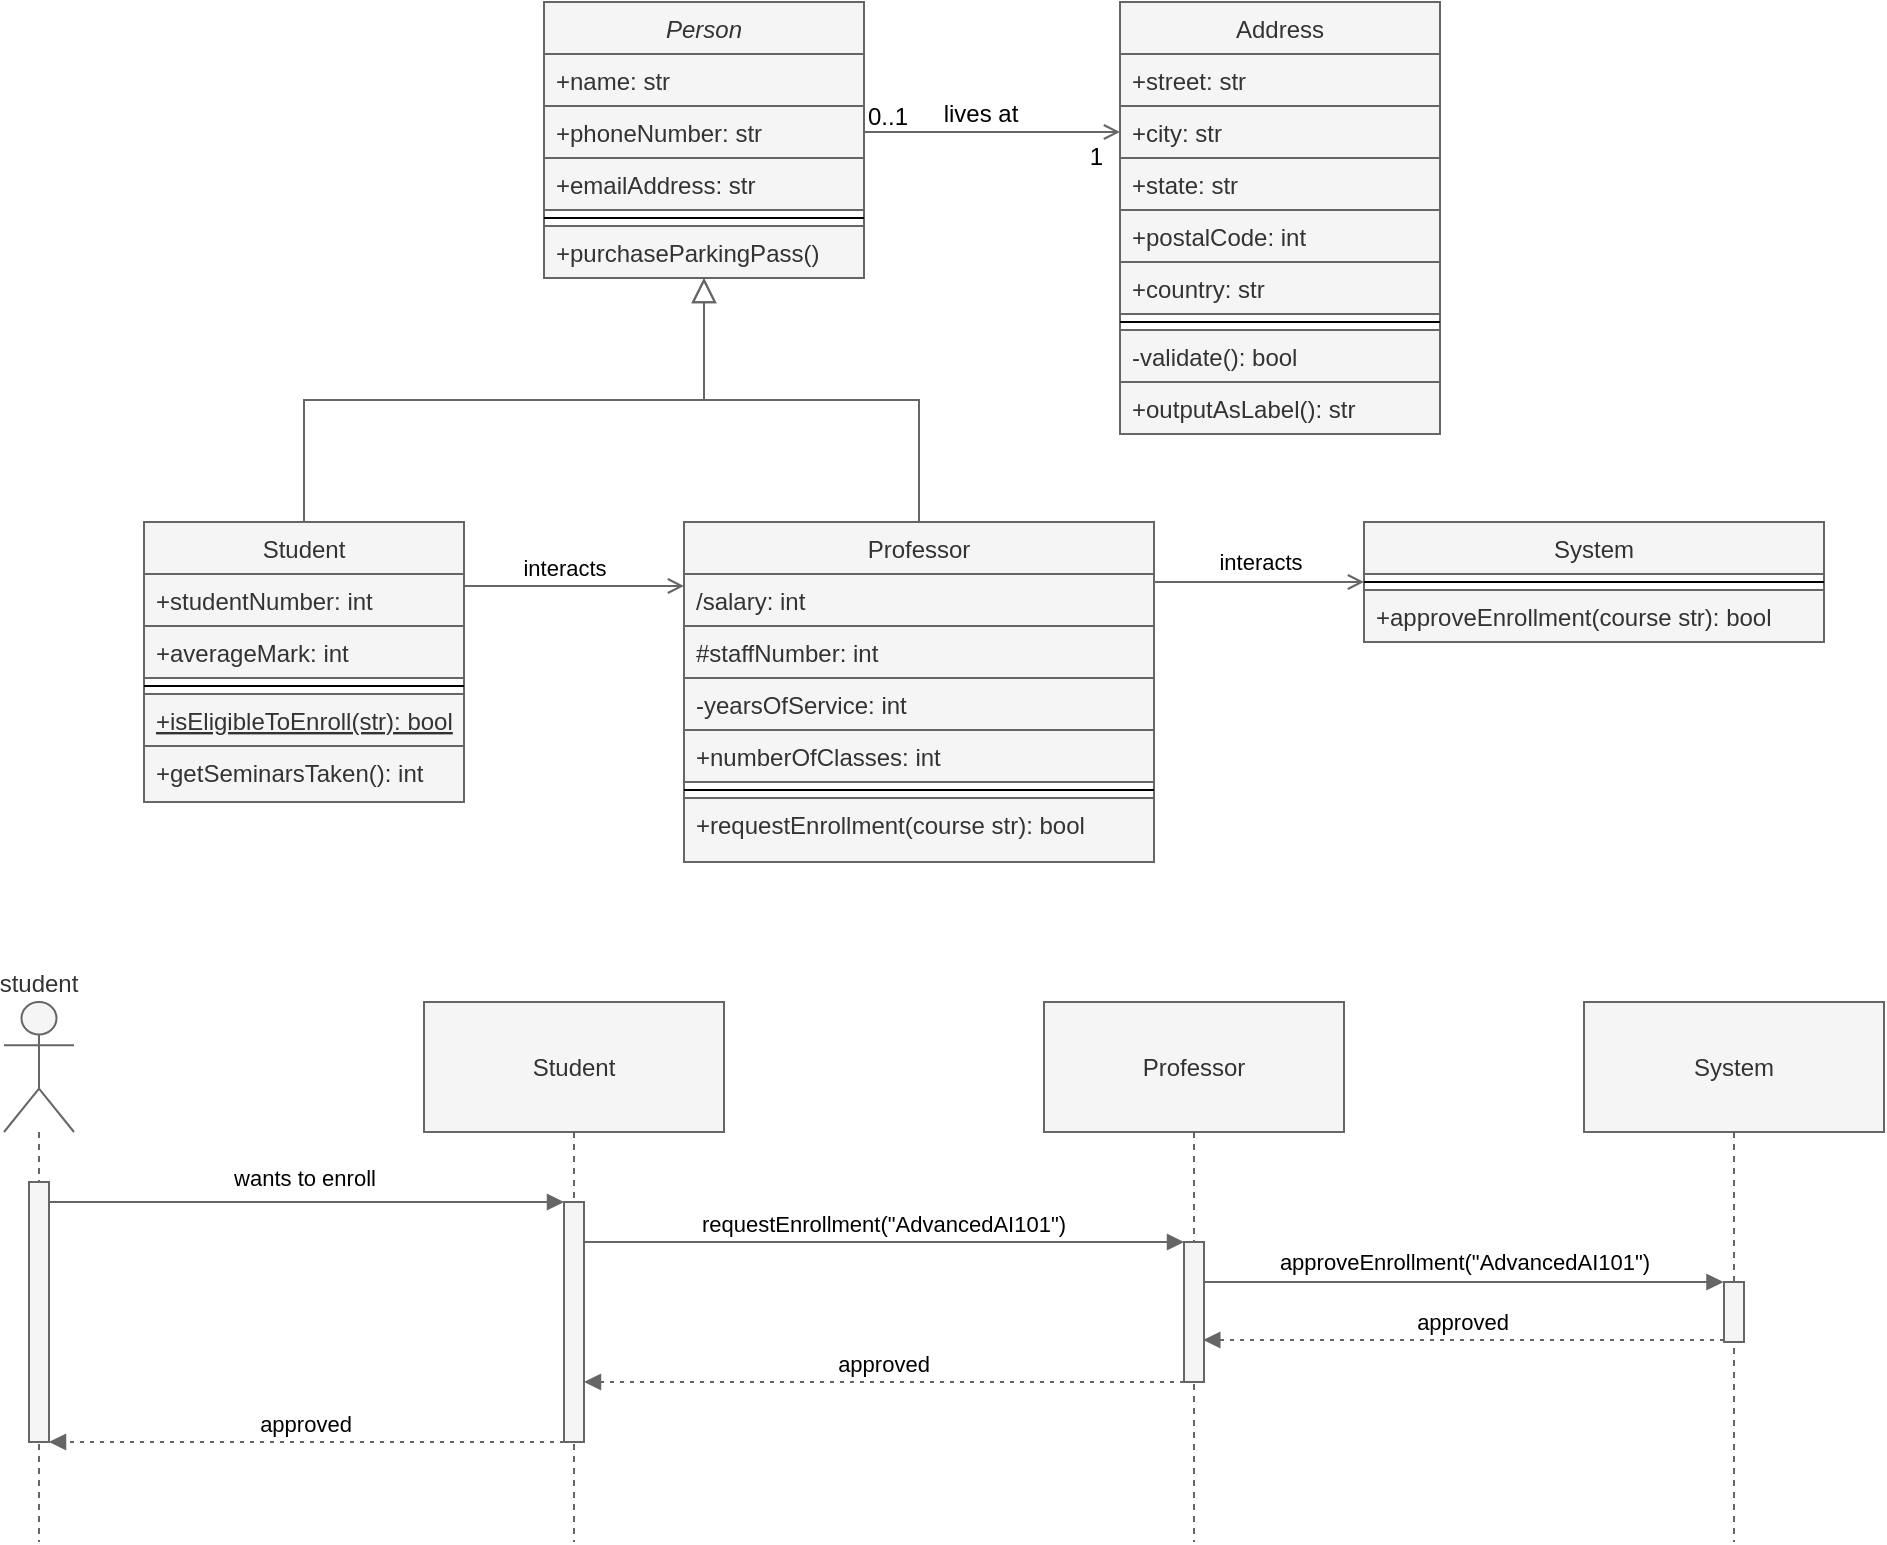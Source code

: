 <mxfile version="28.0.6">
  <diagram name="Page-1" id="hA5EhwlokRMzZ5kNL8Si">
    <mxGraphModel dx="211" dy="429" grid="1" gridSize="10" guides="1" tooltips="1" connect="1" arrows="1" fold="1" page="1" pageScale="1" pageWidth="850" pageHeight="1100" math="0" shadow="0">
      <root>
        <UserObject label="" customAnimation="" id="0">
          <mxCell />
        </UserObject>
        <mxCell id="1" parent="0" />
        <mxCell id="I_AdbzGn9Q0q4DHOUhhW-22" value="SqD" style="" parent="0" />
        <mxCell id="I_AdbzGn9Q0q4DHOUhhW-24" value="student" style="shape=umlLifeline;perimeter=lifelinePerimeter;whiteSpace=wrap;container=0;dropTarget=0;collapsible=0;recursiveResize=0;outlineConnect=0;portConstraint=eastwest;newEdgeStyle={&quot;edgeStyle&quot;:&quot;elbowEdgeStyle&quot;,&quot;elbow&quot;:&quot;vertical&quot;,&quot;curved&quot;:0,&quot;rounded&quot;:0};participant=umlActor;verticalAlign=bottom;labelPosition=center;verticalLabelPosition=top;align=center;size=65;fillColor=#f5f5f5;fontColor=#333333;strokeColor=#666666;" parent="I_AdbzGn9Q0q4DHOUhhW-22" vertex="1">
          <mxGeometry x="60" y="550" width="35" height="270" as="geometry" />
        </mxCell>
        <mxCell id="I_AdbzGn9Q0q4DHOUhhW-26" value="" style="points=[];perimeter=orthogonalPerimeter;outlineConnect=0;targetShapes=umlLifeline;portConstraint=eastwest;newEdgeStyle={&quot;edgeStyle&quot;:&quot;elbowEdgeStyle&quot;,&quot;elbow&quot;:&quot;vertical&quot;,&quot;curved&quot;:0,&quot;rounded&quot;:0};fillColor=#f5f5f5;fontColor=#333333;strokeColor=#666666;container=0;" parent="I_AdbzGn9Q0q4DHOUhhW-24" vertex="1">
          <mxGeometry x="12.5" y="90" width="10" height="130" as="geometry" />
        </mxCell>
        <mxCell id="I_AdbzGn9Q0q4DHOUhhW-27" value="Professor" style="shape=umlLifeline;perimeter=lifelinePerimeter;whiteSpace=wrap;container=0;dropTarget=0;collapsible=0;recursiveResize=0;outlineConnect=0;portConstraint=eastwest;newEdgeStyle={&quot;edgeStyle&quot;:&quot;elbowEdgeStyle&quot;,&quot;elbow&quot;:&quot;vertical&quot;,&quot;curved&quot;:0,&quot;rounded&quot;:0};size=65;fillColor=#f5f5f5;fontColor=#333333;strokeColor=#666666;" parent="I_AdbzGn9Q0q4DHOUhhW-22" vertex="1">
          <mxGeometry x="580" y="550" width="150" height="270" as="geometry" />
        </mxCell>
        <mxCell id="I_AdbzGn9Q0q4DHOUhhW-28" value="" style="points=[];perimeter=orthogonalPerimeter;outlineConnect=0;targetShapes=umlLifeline;portConstraint=eastwest;newEdgeStyle={&quot;edgeStyle&quot;:&quot;elbowEdgeStyle&quot;,&quot;elbow&quot;:&quot;vertical&quot;,&quot;curved&quot;:0,&quot;rounded&quot;:0};fillColor=#f5f5f5;fontColor=#333333;strokeColor=#666666;container=0;" parent="I_AdbzGn9Q0q4DHOUhhW-27" vertex="1">
          <mxGeometry x="70" y="120" width="10" height="70" as="geometry" />
        </mxCell>
        <mxCell id="I_AdbzGn9Q0q4DHOUhhW-29" value="requestEnrollment(&quot;AdvancedAI101&quot;)" style="verticalAlign=bottom;edgeStyle=elbowEdgeStyle;elbow=vertical;curved=0;rounded=0;endArrow=block;fillColor=#f5f5f5;strokeColor=#666666;" parent="I_AdbzGn9Q0q4DHOUhhW-22" source="I_AdbzGn9Q0q4DHOUhhW-38" target="I_AdbzGn9Q0q4DHOUhhW-28" edge="1">
          <mxGeometry relative="1" as="geometry">
            <Array as="points">
              <mxPoint x="647" y="670" />
            </Array>
            <mxPoint x="350" y="670" as="sourcePoint" />
            <mxPoint x="710" y="670" as="targetPoint" />
            <mxPoint as="offset" />
          </mxGeometry>
        </mxCell>
        <mxCell id="I_AdbzGn9Q0q4DHOUhhW-32" value="approved" style="verticalAlign=bottom;edgeStyle=elbowEdgeStyle;elbow=vertical;curved=0;rounded=0;dashed=1;dashPattern=2 3;endArrow=block;fillColor=#f5f5f5;strokeColor=#666666;" parent="I_AdbzGn9Q0q4DHOUhhW-22" source="I_AdbzGn9Q0q4DHOUhhW-28" target="I_AdbzGn9Q0q4DHOUhhW-38" edge="1">
          <mxGeometry relative="1" as="geometry">
            <Array as="points">
              <mxPoint x="500" y="740" />
            </Array>
            <mxPoint x="350" y="740" as="targetPoint" />
            <mxPoint x="650" y="740" as="sourcePoint" />
          </mxGeometry>
        </mxCell>
        <mxCell id="I_AdbzGn9Q0q4DHOUhhW-37" value="Student" style="shape=umlLifeline;perimeter=lifelinePerimeter;whiteSpace=wrap;container=0;dropTarget=0;collapsible=0;recursiveResize=0;outlineConnect=0;portConstraint=eastwest;newEdgeStyle={&quot;edgeStyle&quot;:&quot;elbowEdgeStyle&quot;,&quot;elbow&quot;:&quot;vertical&quot;,&quot;curved&quot;:0,&quot;rounded&quot;:0};size=65;fillColor=#f5f5f5;fontColor=#333333;strokeColor=#666666;" parent="I_AdbzGn9Q0q4DHOUhhW-22" vertex="1">
          <mxGeometry x="270" y="550" width="150" height="270" as="geometry" />
        </mxCell>
        <mxCell id="I_AdbzGn9Q0q4DHOUhhW-38" value="" style="points=[];perimeter=orthogonalPerimeter;outlineConnect=0;targetShapes=umlLifeline;portConstraint=eastwest;newEdgeStyle={&quot;edgeStyle&quot;:&quot;elbowEdgeStyle&quot;,&quot;elbow&quot;:&quot;vertical&quot;,&quot;curved&quot;:0,&quot;rounded&quot;:0};fillColor=#f5f5f5;fontColor=#333333;strokeColor=#666666;container=0;" parent="I_AdbzGn9Q0q4DHOUhhW-37" vertex="1">
          <mxGeometry x="70" y="100" width="10" height="120" as="geometry" />
        </mxCell>
        <mxCell id="I_AdbzGn9Q0q4DHOUhhW-40" value="approved" style="verticalAlign=bottom;edgeStyle=elbowEdgeStyle;elbow=vertical;curved=0;rounded=0;dashed=1;dashPattern=2 3;endArrow=block;fillColor=#f5f5f5;strokeColor=#666666;" parent="I_AdbzGn9Q0q4DHOUhhW-22" source="I_AdbzGn9Q0q4DHOUhhW-38" target="I_AdbzGn9Q0q4DHOUhhW-26" edge="1">
          <mxGeometry relative="1" as="geometry">
            <Array as="points">
              <mxPoint x="178" y="770" />
            </Array>
            <mxPoint x="80" y="770" as="targetPoint" />
            <mxPoint x="340" y="770" as="sourcePoint" />
          </mxGeometry>
        </mxCell>
        <mxCell id="I_AdbzGn9Q0q4DHOUhhW-42" value="wants to enroll" style="edgeStyle=elbowEdgeStyle;rounded=0;orthogonalLoop=1;jettySize=auto;html=1;elbow=vertical;curved=0;fillColor=#f5f5f5;strokeColor=#666666;endArrow=block;endFill=1;" parent="I_AdbzGn9Q0q4DHOUhhW-22" source="I_AdbzGn9Q0q4DHOUhhW-26" target="I_AdbzGn9Q0q4DHOUhhW-38" edge="1">
          <mxGeometry x="-0.009" y="12" relative="1" as="geometry">
            <mxPoint x="90" y="650" as="sourcePoint" />
            <mxPoint x="344.5" y="650" as="targetPoint" />
            <mxPoint as="offset" />
            <Array as="points">
              <mxPoint x="90" y="650" />
            </Array>
          </mxGeometry>
        </mxCell>
        <mxCell id="B0aL4fOi5VbnC7XkGEFS-107" value="System" style="shape=umlLifeline;perimeter=lifelinePerimeter;whiteSpace=wrap;container=0;dropTarget=0;collapsible=0;recursiveResize=0;outlineConnect=0;portConstraint=eastwest;newEdgeStyle={&quot;edgeStyle&quot;:&quot;elbowEdgeStyle&quot;,&quot;elbow&quot;:&quot;vertical&quot;,&quot;curved&quot;:0,&quot;rounded&quot;:0};size=65;fillColor=#f5f5f5;fontColor=#333333;strokeColor=#666666;" parent="I_AdbzGn9Q0q4DHOUhhW-22" vertex="1">
          <mxGeometry x="850" y="550" width="150" height="270" as="geometry" />
        </mxCell>
        <mxCell id="B0aL4fOi5VbnC7XkGEFS-108" value="" style="points=[];perimeter=orthogonalPerimeter;outlineConnect=0;targetShapes=umlLifeline;portConstraint=eastwest;newEdgeStyle={&quot;edgeStyle&quot;:&quot;elbowEdgeStyle&quot;,&quot;elbow&quot;:&quot;vertical&quot;,&quot;curved&quot;:0,&quot;rounded&quot;:0};fillColor=#f5f5f5;fontColor=#333333;strokeColor=#666666;container=0;" parent="B0aL4fOi5VbnC7XkGEFS-107" vertex="1">
          <mxGeometry x="70" y="140" width="10" height="30" as="geometry" />
        </mxCell>
        <mxCell id="B0aL4fOi5VbnC7XkGEFS-109" value="approveEnrollment(&quot;AdvancedAI101&quot;)" style="edgeStyle=elbowEdgeStyle;rounded=0;orthogonalLoop=1;jettySize=auto;html=1;elbow=vertical;curved=0;endArrow=block;endFill=1;strokeColor=#666666;entryX=-0.026;entryY=-0.002;entryDx=0;entryDy=0;entryPerimeter=0;" parent="I_AdbzGn9Q0q4DHOUhhW-22" source="I_AdbzGn9Q0q4DHOUhhW-28" target="B0aL4fOi5VbnC7XkGEFS-108" edge="1">
          <mxGeometry y="10" relative="1" as="geometry">
            <mxPoint x="660" y="689.997" as="sourcePoint" />
            <mxPoint x="920" y="690" as="targetPoint" />
            <mxPoint as="offset" />
            <Array as="points" />
          </mxGeometry>
        </mxCell>
        <mxCell id="B0aL4fOi5VbnC7XkGEFS-110" value="approved" style="verticalAlign=bottom;edgeStyle=elbowEdgeStyle;elbow=vertical;curved=0;rounded=0;dashed=1;dashPattern=2 3;endArrow=block;fillColor=#f5f5f5;strokeColor=#666666;entryX=0.965;entryY=0.702;entryDx=0;entryDy=0;entryPerimeter=0;" parent="I_AdbzGn9Q0q4DHOUhhW-22" source="B0aL4fOi5VbnC7XkGEFS-108" target="I_AdbzGn9Q0q4DHOUhhW-28" edge="1">
          <mxGeometry x="0.002" relative="1" as="geometry">
            <Array as="points" />
            <mxPoint x="660" y="719" as="targetPoint" />
            <mxPoint x="960" y="719" as="sourcePoint" />
            <mxPoint as="offset" />
          </mxGeometry>
        </mxCell>
        <mxCell id="79mV_z3nXGvTlv3c_QOG-1" value="CD" parent="0" />
        <mxCell id="79mV_z3nXGvTlv3c_QOG-2" value="Person" style="swimlane;fontStyle=2;align=center;verticalAlign=top;childLayout=stackLayout;horizontal=1;startSize=26;horizontalStack=0;resizeParent=1;resizeLast=0;collapsible=1;marginBottom=0;rounded=0;shadow=0;strokeWidth=1;editable=1;movable=1;resizable=1;rotatable=1;deletable=1;locked=0;connectable=1;fillColor=#f5f5f5;fontColor=#333333;strokeColor=#666666;" parent="79mV_z3nXGvTlv3c_QOG-1" vertex="1">
          <mxGeometry x="330" y="50" width="160" height="138" as="geometry">
            <mxRectangle x="230" y="140" width="160" height="26" as="alternateBounds" />
          </mxGeometry>
        </mxCell>
        <mxCell id="79mV_z3nXGvTlv3c_QOG-3" value="+name: str" style="text;align=left;verticalAlign=top;spacingLeft=4;spacingRight=4;overflow=hidden;rotatable=1;points=[[0,0.5],[1,0.5]];portConstraint=eastwest;editable=1;movable=1;resizable=1;deletable=1;locked=0;connectable=1;fontStyle=0;fillColor=#f5f5f5;fontColor=#333333;strokeColor=#666666;" parent="79mV_z3nXGvTlv3c_QOG-2" vertex="1">
          <mxGeometry y="26" width="160" height="26" as="geometry" />
        </mxCell>
        <mxCell id="79mV_z3nXGvTlv3c_QOG-4" value="+phoneNumber: str" style="text;align=left;verticalAlign=top;spacingLeft=4;spacingRight=4;overflow=hidden;rotatable=1;points=[[0,0.5],[1,0.5]];portConstraint=eastwest;rounded=0;shadow=0;html=0;editable=1;movable=1;resizable=1;deletable=1;locked=0;connectable=1;fontStyle=0;fillColor=#f5f5f5;fontColor=#333333;strokeColor=#666666;" parent="79mV_z3nXGvTlv3c_QOG-2" vertex="1">
          <mxGeometry y="52" width="160" height="26" as="geometry" />
        </mxCell>
        <mxCell id="79mV_z3nXGvTlv3c_QOG-5" value="+emailAddress: str" style="text;align=left;verticalAlign=top;spacingLeft=4;spacingRight=4;overflow=hidden;rotatable=1;points=[[0,0.5],[1,0.5]];portConstraint=eastwest;rounded=0;shadow=0;html=0;editable=1;movable=1;resizable=1;deletable=1;locked=0;connectable=1;fontStyle=0;fillColor=#f5f5f5;fontColor=#333333;strokeColor=#666666;" parent="79mV_z3nXGvTlv3c_QOG-2" vertex="1">
          <mxGeometry y="78" width="160" height="26" as="geometry" />
        </mxCell>
        <mxCell id="79mV_z3nXGvTlv3c_QOG-6" value="" style="line;html=1;strokeWidth=1;align=left;verticalAlign=middle;spacingTop=-1;spacingLeft=3;spacingRight=3;rotatable=1;labelPosition=right;points=[];portConstraint=eastwest;editable=1;movable=1;resizable=1;deletable=1;locked=0;connectable=1;fontStyle=0" parent="79mV_z3nXGvTlv3c_QOG-2" vertex="1">
          <mxGeometry y="104" width="160" height="8" as="geometry" />
        </mxCell>
        <mxCell id="79mV_z3nXGvTlv3c_QOG-7" value="+purchaseParkingPass()" style="text;align=left;verticalAlign=top;spacingLeft=4;spacingRight=4;overflow=hidden;rotatable=1;points=[[0,0.5],[1,0.5]];portConstraint=eastwest;editable=1;movable=1;resizable=1;deletable=1;locked=0;connectable=1;fontStyle=0;fillColor=#f5f5f5;fontColor=#333333;strokeColor=#666666;" parent="79mV_z3nXGvTlv3c_QOG-2" vertex="1">
          <mxGeometry y="112" width="160" height="26" as="geometry" />
        </mxCell>
        <mxCell id="Qpx5vXlG_rgqYz1MTeB7-4" value="interacts" style="edgeStyle=orthogonalEdgeStyle;rounded=0;orthogonalLoop=1;jettySize=auto;html=1;endArrow=open;endFill=0;strokeColor=#666666;" edge="1" parent="79mV_z3nXGvTlv3c_QOG-1">
          <mxGeometry x="-0.091" y="9" relative="1" as="geometry">
            <mxPoint x="290.0" y="342" as="sourcePoint" />
            <mxPoint x="400" y="342" as="targetPoint" />
            <Array as="points">
              <mxPoint x="370" y="342" />
              <mxPoint x="370" y="342" />
            </Array>
            <mxPoint as="offset" />
          </mxGeometry>
        </mxCell>
        <mxCell id="79mV_z3nXGvTlv3c_QOG-8" value="Student" style="swimlane;fontStyle=0;align=center;verticalAlign=top;childLayout=stackLayout;horizontal=1;startSize=26;horizontalStack=0;resizeParent=1;resizeLast=0;collapsible=1;marginBottom=0;rounded=0;shadow=0;strokeWidth=1;editable=1;movable=1;resizable=1;rotatable=1;deletable=1;locked=0;connectable=1;fillColor=#f5f5f5;fontColor=#333333;strokeColor=#666666;" parent="79mV_z3nXGvTlv3c_QOG-1" vertex="1">
          <mxGeometry x="130" y="310" width="160" height="140" as="geometry">
            <mxRectangle x="130" y="380" width="160" height="26" as="alternateBounds" />
          </mxGeometry>
        </mxCell>
        <mxCell id="79mV_z3nXGvTlv3c_QOG-9" value="+studentNumber: int" style="text;align=left;verticalAlign=top;spacingLeft=4;spacingRight=4;overflow=hidden;rotatable=1;points=[[0,0.5],[1,0.5]];portConstraint=eastwest;fontStyle=0;editable=1;movable=1;resizable=1;deletable=1;locked=0;connectable=1;fillColor=#f5f5f5;fontColor=#333333;strokeColor=#666666;" parent="79mV_z3nXGvTlv3c_QOG-8" vertex="1">
          <mxGeometry y="26" width="160" height="26" as="geometry" />
        </mxCell>
        <mxCell id="79mV_z3nXGvTlv3c_QOG-10" value="+averageMark: int" style="text;align=left;verticalAlign=top;spacingLeft=4;spacingRight=4;overflow=hidden;rotatable=1;points=[[0,0.5],[1,0.5]];portConstraint=eastwest;rounded=0;shadow=0;html=0;editable=1;movable=1;resizable=1;deletable=1;locked=0;connectable=1;fontStyle=0;fillColor=#f5f5f5;fontColor=#333333;strokeColor=#666666;" parent="79mV_z3nXGvTlv3c_QOG-8" vertex="1">
          <mxGeometry y="52" width="160" height="26" as="geometry" />
        </mxCell>
        <mxCell id="79mV_z3nXGvTlv3c_QOG-11" value="" style="line;html=1;strokeWidth=1;align=left;verticalAlign=middle;spacingTop=-1;spacingLeft=3;spacingRight=3;rotatable=1;labelPosition=right;points=[];portConstraint=eastwest;editable=1;movable=1;resizable=1;deletable=1;locked=0;connectable=1;fontStyle=0" parent="79mV_z3nXGvTlv3c_QOG-8" vertex="1">
          <mxGeometry y="78" width="160" height="8" as="geometry" />
        </mxCell>
        <mxCell id="79mV_z3nXGvTlv3c_QOG-12" value="+isEligibleToEnroll(str): bool" style="text;align=left;verticalAlign=top;spacingLeft=4;spacingRight=4;overflow=hidden;rotatable=1;points=[[0,0.5],[1,0.5]];portConstraint=eastwest;fontStyle=4;editable=1;movable=1;resizable=1;deletable=1;locked=0;connectable=1;fillColor=#f5f5f5;fontColor=#333333;strokeColor=#666666;" parent="79mV_z3nXGvTlv3c_QOG-8" vertex="1">
          <mxGeometry y="86" width="160" height="26" as="geometry" />
        </mxCell>
        <mxCell id="79mV_z3nXGvTlv3c_QOG-13" value="+getSeminarsTaken(): int&#xa;" style="text;align=left;verticalAlign=top;spacingLeft=4;spacingRight=4;overflow=hidden;rotatable=1;points=[[0,0.5],[1,0.5]];portConstraint=eastwest;editable=1;movable=1;resizable=1;deletable=1;locked=0;connectable=1;fontStyle=0;fillColor=#f5f5f5;fontColor=#333333;strokeColor=#666666;" parent="79mV_z3nXGvTlv3c_QOG-8" vertex="1">
          <mxGeometry y="112" width="160" height="28" as="geometry" />
        </mxCell>
        <mxCell id="79mV_z3nXGvTlv3c_QOG-15" value="" style="endArrow=block;endSize=10;endFill=0;shadow=0;strokeWidth=1;rounded=0;edgeStyle=elbowEdgeStyle;elbow=vertical;editable=1;movable=1;resizable=1;rotatable=1;deletable=1;locked=0;connectable=1;fontStyle=0;fillColor=#f5f5f5;strokeColor=#666666;" parent="79mV_z3nXGvTlv3c_QOG-1" source="79mV_z3nXGvTlv3c_QOG-8" target="79mV_z3nXGvTlv3c_QOG-2" edge="1">
          <mxGeometry width="160" relative="1" as="geometry">
            <mxPoint x="310" y="133" as="sourcePoint" />
            <mxPoint x="310" y="133" as="targetPoint" />
          </mxGeometry>
        </mxCell>
        <mxCell id="79mV_z3nXGvTlv3c_QOG-16" value="interacts" style="edgeStyle=orthogonalEdgeStyle;rounded=0;orthogonalLoop=1;jettySize=auto;html=1;entryX=0;entryY=0.5;entryDx=0;entryDy=0;endArrow=open;endFill=0;strokeColor=#666666;" parent="79mV_z3nXGvTlv3c_QOG-1" source="79mV_z3nXGvTlv3c_QOG-17" target="79mV_z3nXGvTlv3c_QOG-38" edge="1">
          <mxGeometry y="10" relative="1" as="geometry">
            <Array as="points">
              <mxPoint x="670" y="340" />
              <mxPoint x="670" y="340" />
            </Array>
            <mxPoint as="offset" />
          </mxGeometry>
        </mxCell>
        <mxCell id="79mV_z3nXGvTlv3c_QOG-17" value="Professor" style="swimlane;fontStyle=0;align=center;verticalAlign=top;childLayout=stackLayout;horizontal=1;startSize=26;horizontalStack=0;resizeParent=1;resizeLast=0;collapsible=1;marginBottom=0;rounded=0;shadow=0;strokeWidth=1;editable=1;movable=1;resizable=1;rotatable=1;deletable=1;locked=0;connectable=1;fillColor=#f5f5f5;fontColor=#333333;strokeColor=#666666;" parent="79mV_z3nXGvTlv3c_QOG-1" vertex="1">
          <mxGeometry x="400" y="310" width="235" height="170" as="geometry">
            <mxRectangle x="340" y="380" width="170" height="26" as="alternateBounds" />
          </mxGeometry>
        </mxCell>
        <mxCell id="79mV_z3nXGvTlv3c_QOG-18" value="/salary: int" style="text;align=left;verticalAlign=top;spacingLeft=4;spacingRight=4;overflow=hidden;rotatable=1;points=[[0,0.5],[1,0.5]];portConstraint=eastwest;editable=1;movable=1;resizable=1;deletable=1;locked=0;connectable=1;fontStyle=0;fillColor=#f5f5f5;fontColor=#333333;strokeColor=#666666;" parent="79mV_z3nXGvTlv3c_QOG-17" vertex="1">
          <mxGeometry y="26" width="235" height="26" as="geometry" />
        </mxCell>
        <mxCell id="79mV_z3nXGvTlv3c_QOG-19" value="#staffNumber: int" style="text;align=left;verticalAlign=top;spacingLeft=4;spacingRight=4;overflow=hidden;rotatable=1;points=[[0,0.5],[1,0.5]];portConstraint=eastwest;editable=1;movable=1;resizable=1;deletable=1;locked=0;connectable=1;fontStyle=0;fillColor=#f5f5f5;fontColor=#333333;strokeColor=#666666;" parent="79mV_z3nXGvTlv3c_QOG-17" vertex="1">
          <mxGeometry y="52" width="235" height="26" as="geometry" />
        </mxCell>
        <mxCell id="79mV_z3nXGvTlv3c_QOG-20" value="-yearsOfService: int" style="text;align=left;verticalAlign=top;spacingLeft=4;spacingRight=4;overflow=hidden;rotatable=1;points=[[0,0.5],[1,0.5]];portConstraint=eastwest;editable=1;movable=1;resizable=1;deletable=1;locked=0;connectable=1;fontStyle=0;fillColor=#f5f5f5;fontColor=#333333;strokeColor=#666666;" parent="79mV_z3nXGvTlv3c_QOG-17" vertex="1">
          <mxGeometry y="78" width="235" height="26" as="geometry" />
        </mxCell>
        <mxCell id="79mV_z3nXGvTlv3c_QOG-21" value="+numberOfClasses: int" style="text;align=left;verticalAlign=top;spacingLeft=4;spacingRight=4;overflow=hidden;rotatable=1;points=[[0,0.5],[1,0.5]];portConstraint=eastwest;editable=1;movable=1;resizable=1;deletable=1;locked=0;connectable=1;fontStyle=0;fillColor=#f5f5f5;fontColor=#333333;strokeColor=#666666;" parent="79mV_z3nXGvTlv3c_QOG-17" vertex="1">
          <mxGeometry y="104" width="235" height="26" as="geometry" />
        </mxCell>
        <mxCell id="79mV_z3nXGvTlv3c_QOG-22" value="" style="line;html=1;strokeWidth=1;align=left;verticalAlign=middle;spacingTop=-1;spacingLeft=3;spacingRight=3;rotatable=1;labelPosition=right;points=[];portConstraint=eastwest;editable=1;movable=1;resizable=1;deletable=1;locked=0;connectable=1;fontStyle=0" parent="79mV_z3nXGvTlv3c_QOG-17" vertex="1">
          <mxGeometry y="130" width="235" height="8" as="geometry" />
        </mxCell>
        <mxCell id="79mV_z3nXGvTlv3c_QOG-14" value="+requestEnrollment(course str): bool" style="text;align=left;verticalAlign=top;spacingLeft=4;spacingRight=4;overflow=hidden;rotatable=1;points=[[0,0.5],[1,0.5]];portConstraint=eastwest;editable=1;movable=1;resizable=1;deletable=1;locked=0;connectable=1;fontStyle=0;fillColor=#f5f5f5;fontColor=#333333;strokeColor=#666666;" parent="79mV_z3nXGvTlv3c_QOG-17" vertex="1">
          <mxGeometry y="138" width="235" height="32" as="geometry" />
        </mxCell>
        <mxCell id="79mV_z3nXGvTlv3c_QOG-23" value="" style="endArrow=block;endSize=10;endFill=0;shadow=0;strokeWidth=1;rounded=0;edgeStyle=elbowEdgeStyle;elbow=vertical;editable=1;movable=1;resizable=1;rotatable=1;deletable=1;locked=0;connectable=1;fontStyle=0;fillColor=#f5f5f5;strokeColor=#666666;" parent="79mV_z3nXGvTlv3c_QOG-1" source="79mV_z3nXGvTlv3c_QOG-17" target="79mV_z3nXGvTlv3c_QOG-2" edge="1">
          <mxGeometry width="160" relative="1" as="geometry">
            <mxPoint x="320" y="303" as="sourcePoint" />
            <mxPoint x="420" y="201" as="targetPoint" />
          </mxGeometry>
        </mxCell>
        <mxCell id="79mV_z3nXGvTlv3c_QOG-24" value="Address" style="swimlane;fontStyle=0;align=center;verticalAlign=top;childLayout=stackLayout;horizontal=1;startSize=26;horizontalStack=0;resizeParent=1;resizeLast=0;collapsible=1;marginBottom=0;rounded=0;shadow=0;strokeWidth=1;editable=1;movable=1;resizable=1;rotatable=1;deletable=1;locked=0;connectable=1;fillColor=#f5f5f5;fontColor=#333333;strokeColor=#666666;" parent="79mV_z3nXGvTlv3c_QOG-1" vertex="1">
          <mxGeometry x="618" y="50" width="160" height="216" as="geometry">
            <mxRectangle x="550" y="140" width="160" height="26" as="alternateBounds" />
          </mxGeometry>
        </mxCell>
        <mxCell id="79mV_z3nXGvTlv3c_QOG-25" value="+street: str" style="text;align=left;verticalAlign=top;spacingLeft=4;spacingRight=4;overflow=hidden;rotatable=1;points=[[0,0.5],[1,0.5]];portConstraint=eastwest;editable=1;movable=1;resizable=1;deletable=1;locked=0;connectable=1;fontStyle=0;fillColor=#f5f5f5;fontColor=#333333;strokeColor=#666666;" parent="79mV_z3nXGvTlv3c_QOG-24" vertex="1">
          <mxGeometry y="26" width="160" height="26" as="geometry" />
        </mxCell>
        <mxCell id="79mV_z3nXGvTlv3c_QOG-26" value="+city: str" style="text;align=left;verticalAlign=top;spacingLeft=4;spacingRight=4;overflow=hidden;rotatable=1;points=[[0,0.5],[1,0.5]];portConstraint=eastwest;rounded=0;shadow=0;html=0;editable=1;movable=1;resizable=1;deletable=1;locked=0;connectable=1;fontStyle=0;fillColor=#f5f5f5;fontColor=#333333;strokeColor=#666666;" parent="79mV_z3nXGvTlv3c_QOG-24" vertex="1">
          <mxGeometry y="52" width="160" height="26" as="geometry" />
        </mxCell>
        <mxCell id="79mV_z3nXGvTlv3c_QOG-27" value="+state: str" style="text;align=left;verticalAlign=top;spacingLeft=4;spacingRight=4;overflow=hidden;rotatable=1;points=[[0,0.5],[1,0.5]];portConstraint=eastwest;rounded=0;shadow=0;html=0;editable=1;movable=1;resizable=1;deletable=1;locked=0;connectable=1;fontStyle=0;fillColor=#f5f5f5;fontColor=#333333;strokeColor=#666666;" parent="79mV_z3nXGvTlv3c_QOG-24" vertex="1">
          <mxGeometry y="78" width="160" height="26" as="geometry" />
        </mxCell>
        <mxCell id="79mV_z3nXGvTlv3c_QOG-28" value="+postalCode: int" style="text;align=left;verticalAlign=top;spacingLeft=4;spacingRight=4;overflow=hidden;rotatable=1;points=[[0,0.5],[1,0.5]];portConstraint=eastwest;rounded=0;shadow=0;html=0;editable=1;movable=1;resizable=1;deletable=1;locked=0;connectable=1;fontStyle=0;fillColor=#f5f5f5;fontColor=#333333;strokeColor=#666666;" parent="79mV_z3nXGvTlv3c_QOG-24" vertex="1">
          <mxGeometry y="104" width="160" height="26" as="geometry" />
        </mxCell>
        <mxCell id="79mV_z3nXGvTlv3c_QOG-29" value="+country: str" style="text;align=left;verticalAlign=top;spacingLeft=4;spacingRight=4;overflow=hidden;rotatable=1;points=[[0,0.5],[1,0.5]];portConstraint=eastwest;rounded=0;shadow=0;html=0;editable=1;movable=1;resizable=1;deletable=1;locked=0;connectable=1;fontStyle=0;fillColor=#f5f5f5;fontColor=#333333;strokeColor=#666666;" parent="79mV_z3nXGvTlv3c_QOG-24" vertex="1">
          <mxGeometry y="130" width="160" height="26" as="geometry" />
        </mxCell>
        <mxCell id="79mV_z3nXGvTlv3c_QOG-30" value="" style="line;html=1;strokeWidth=1;align=left;verticalAlign=middle;spacingTop=-1;spacingLeft=3;spacingRight=3;rotatable=1;labelPosition=right;points=[];portConstraint=eastwest;editable=1;movable=1;resizable=1;deletable=1;locked=0;connectable=1;fontStyle=0" parent="79mV_z3nXGvTlv3c_QOG-24" vertex="1">
          <mxGeometry y="156" width="160" height="8" as="geometry" />
        </mxCell>
        <mxCell id="79mV_z3nXGvTlv3c_QOG-31" value="-validate(): bool" style="text;align=left;verticalAlign=top;spacingLeft=4;spacingRight=4;overflow=hidden;rotatable=1;points=[[0,0.5],[1,0.5]];portConstraint=eastwest;editable=1;movable=1;resizable=1;deletable=1;locked=0;connectable=1;fontStyle=0;fillColor=#f5f5f5;fontColor=#333333;strokeColor=#666666;" parent="79mV_z3nXGvTlv3c_QOG-24" vertex="1">
          <mxGeometry y="164" width="160" height="26" as="geometry" />
        </mxCell>
        <mxCell id="79mV_z3nXGvTlv3c_QOG-32" value="+outputAsLabel(): str" style="text;align=left;verticalAlign=top;spacingLeft=4;spacingRight=4;overflow=hidden;rotatable=1;points=[[0,0.5],[1,0.5]];portConstraint=eastwest;editable=1;movable=1;resizable=1;deletable=1;locked=0;connectable=1;fontStyle=0;fillColor=#f5f5f5;fontColor=#333333;strokeColor=#666666;" parent="79mV_z3nXGvTlv3c_QOG-24" vertex="1">
          <mxGeometry y="190" width="160" height="26" as="geometry" />
        </mxCell>
        <mxCell id="79mV_z3nXGvTlv3c_QOG-33" value="" style="endArrow=open;shadow=0;strokeWidth=1;rounded=0;endFill=1;edgeStyle=elbowEdgeStyle;elbow=vertical;editable=1;movable=1;resizable=1;rotatable=1;deletable=1;locked=0;connectable=1;fontStyle=0;fillColor=#f5f5f5;strokeColor=#666666;" parent="79mV_z3nXGvTlv3c_QOG-1" source="79mV_z3nXGvTlv3c_QOG-4" target="79mV_z3nXGvTlv3c_QOG-26" edge="1">
          <mxGeometry x="0.5" y="41" relative="1" as="geometry">
            <mxPoint x="490" y="122" as="sourcePoint" />
            <mxPoint x="650" y="122" as="targetPoint" />
            <mxPoint x="-40" y="32" as="offset" />
          </mxGeometry>
        </mxCell>
        <mxCell id="79mV_z3nXGvTlv3c_QOG-34" value="0..1" style="resizable=1;align=left;verticalAlign=bottom;labelBackgroundColor=none;fontSize=12;editable=1;movable=1;rotatable=1;deletable=1;locked=0;connectable=1;fontStyle=0" parent="79mV_z3nXGvTlv3c_QOG-33" connectable="0" vertex="1">
          <mxGeometry x="-1" relative="1" as="geometry">
            <mxPoint y="1" as="offset" />
          </mxGeometry>
        </mxCell>
        <mxCell id="79mV_z3nXGvTlv3c_QOG-35" value="1" style="resizable=1;align=right;verticalAlign=bottom;labelBackgroundColor=none;fontSize=12;editable=1;movable=1;rotatable=1;deletable=1;locked=0;connectable=1;fontStyle=0" parent="79mV_z3nXGvTlv3c_QOG-33" connectable="0" vertex="1">
          <mxGeometry x="1" relative="1" as="geometry">
            <mxPoint x="-7" y="21" as="offset" />
          </mxGeometry>
        </mxCell>
        <mxCell id="79mV_z3nXGvTlv3c_QOG-36" value="lives at" style="text;html=1;resizable=1;points=[];;align=center;verticalAlign=middle;labelBackgroundColor=none;rounded=0;shadow=0;strokeWidth=1;fontSize=12;editable=1;movable=1;rotatable=1;deletable=1;locked=0;connectable=1;fontStyle=0" parent="79mV_z3nXGvTlv3c_QOG-33" vertex="1" connectable="0">
          <mxGeometry x="0.5" y="49" relative="1" as="geometry">
            <mxPoint x="-38" y="40" as="offset" />
          </mxGeometry>
        </mxCell>
        <mxCell id="79mV_z3nXGvTlv3c_QOG-38" value="System" style="swimlane;fontStyle=0;align=center;verticalAlign=top;childLayout=stackLayout;horizontal=1;startSize=26;horizontalStack=0;resizeParent=1;resizeLast=0;collapsible=1;marginBottom=0;rounded=0;shadow=0;strokeWidth=1;editable=1;movable=1;resizable=1;rotatable=1;deletable=1;locked=0;connectable=1;fillColor=#f5f5f5;fontColor=#333333;strokeColor=#666666;" parent="79mV_z3nXGvTlv3c_QOG-1" vertex="1">
          <mxGeometry x="740" y="310" width="230" height="60" as="geometry">
            <mxRectangle x="340" y="380" width="170" height="26" as="alternateBounds" />
          </mxGeometry>
        </mxCell>
        <mxCell id="79mV_z3nXGvTlv3c_QOG-39" value="" style="line;html=1;strokeWidth=1;align=left;verticalAlign=middle;spacingTop=-1;spacingLeft=3;spacingRight=3;rotatable=1;labelPosition=right;points=[];portConstraint=eastwest;editable=1;movable=1;resizable=1;deletable=1;locked=0;connectable=1;fontStyle=0" parent="79mV_z3nXGvTlv3c_QOG-38" vertex="1">
          <mxGeometry y="26" width="230" height="8" as="geometry" />
        </mxCell>
        <mxCell id="79mV_z3nXGvTlv3c_QOG-40" value="+approveEnrollment(course str): bool" style="text;align=left;verticalAlign=top;spacingLeft=4;spacingRight=4;overflow=hidden;rotatable=1;points=[[0,0.5],[1,0.5]];portConstraint=eastwest;editable=1;movable=1;resizable=1;deletable=1;locked=0;connectable=1;fontStyle=0;fillColor=#f5f5f5;fontColor=#333333;strokeColor=#666666;" parent="79mV_z3nXGvTlv3c_QOG-38" vertex="1">
          <mxGeometry y="34" width="230" height="26" as="geometry" />
        </mxCell>
      </root>
    </mxGraphModel>
  </diagram>
</mxfile>
